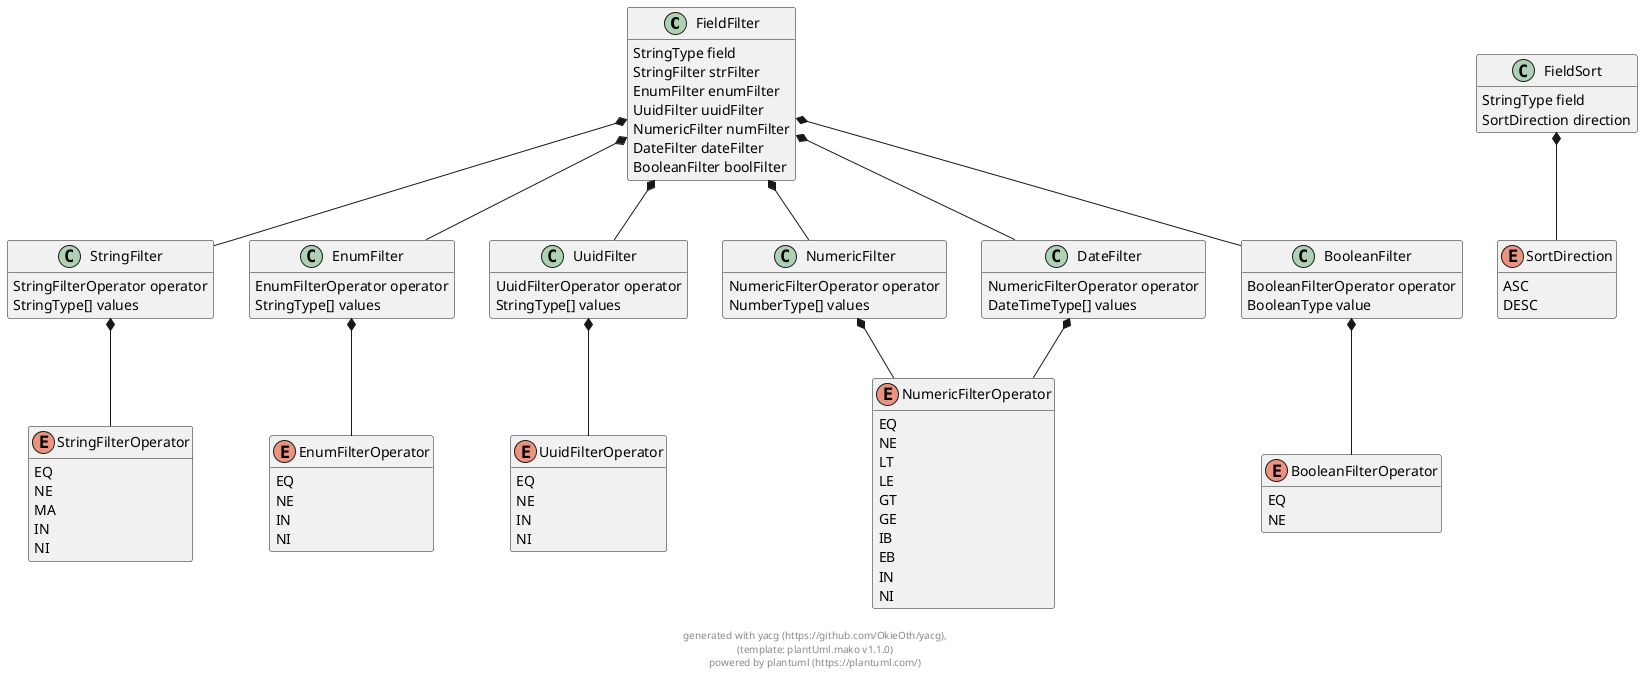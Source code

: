 
@startuml
hide empty methods

class FieldFilter {
        StringType field
        StringFilter strFilter
        EnumFilter enumFilter
        UuidFilter uuidFilter
        NumericFilter numFilter
        DateFilter dateFilter
        BooleanFilter boolFilter
}


class StringFilter {
        StringFilterOperator operator
        StringType[] values
}


class EnumFilter {
        EnumFilterOperator operator
        StringType[] values
}


class UuidFilter {
        UuidFilterOperator operator
        StringType[] values
}


class NumericFilter {
        NumericFilterOperator operator
        NumberType[] values
}


class DateFilter {
        NumericFilterOperator operator
        DateTimeType[] values
}


class BooleanFilter {
        BooleanFilterOperator operator
        BooleanType value
}


enum NumericFilterOperator {
    EQ
    NE
    LT
    LE
    GT
    GE
    IB
    EB
    IN
    NI
}


enum StringFilterOperator {
    EQ
    NE
    MA
    IN
    NI
}


enum EnumFilterOperator {
    EQ
    NE
    IN
    NI
}


enum UuidFilterOperator {
    EQ
    NE
    IN
    NI
}


enum BooleanFilterOperator {
    EQ
    NE
}


enum SortDirection {
    ASC
    DESC
}


class FieldSort {
        StringType field
        SortDirection direction
}



    

FieldFilter  *--  StringFilter
            

FieldFilter  *--  EnumFilter
            

FieldFilter  *--  UuidFilter
            

FieldFilter  *--  NumericFilter
            

FieldFilter  *--  DateFilter
            

FieldFilter  *--  BooleanFilter
            

    
StringFilter  *--  StringFilterOperator
            


    
EnumFilter  *--  EnumFilterOperator
            


    
UuidFilter  *--  UuidFilterOperator
            


    
NumericFilter  *--  NumericFilterOperator
            


    
DateFilter  *--  NumericFilterOperator
            


    
BooleanFilter  *--  BooleanFilterOperator
            


    
    
    
    
    
    
    

FieldSort  *--  SortDirection
            


footer \ngenerated with yacg (https://github.com/OkieOth/yacg),\n(template: plantUml.mako v1.1.0)\npowered by plantuml (https://plantuml.com/)
@enduml